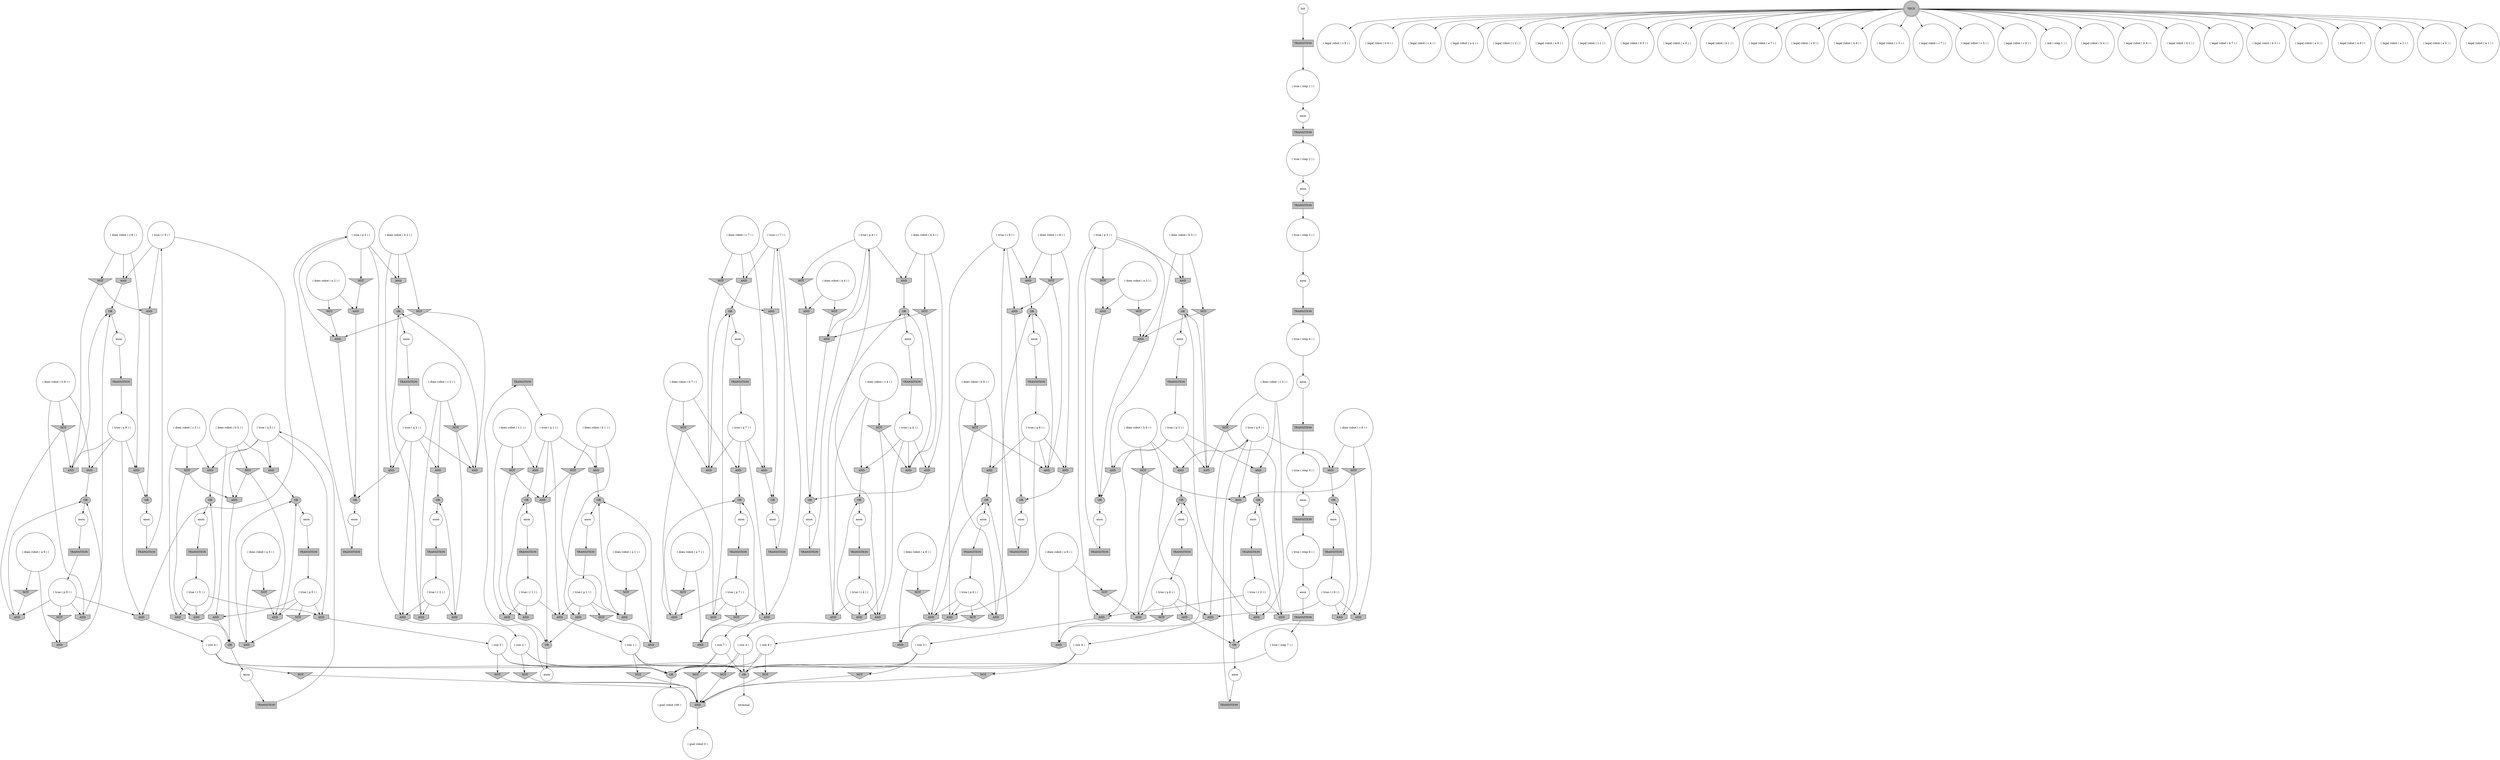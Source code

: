 digraph propNet
{
	"@3d557954"[shape=box, style= filled, fillcolor=grey, label="TRANSITION"]; "@3d557954"->"@544a031a"; 
	"@3a631862"[shape=box, style= filled, fillcolor=grey, label="TRANSITION"]; "@3a631862"->"@1997cefd"; 
	"@1a6b6e69"[shape=box, style= filled, fillcolor=grey, label="TRANSITION"]; "@1a6b6e69"->"@1a793441"; 
	"@76b396f"[shape=circle, style= filled, fillcolor=white, label="( does robot ( b 4 ) )"]; "@76b396f"->"@157308cf"; "@76b396f"->"@1c0272d7"; "@76b396f"->"@51c9790c"; 
	"@4beaf1ee"[shape=invtriangle, style= filled, fillcolor=grey, label="NOT"]; "@4beaf1ee"->"@74d9da55"; 
	"@2a10d816"[shape=invhouse, style= filled, fillcolor=grey, label="AND"]; "@2a10d816"->"@6e505837"; 
	"@5d346132"[shape=invhouse, style= filled, fillcolor=grey, label="AND"]; "@5d346132"->"@1ec0fa94"; 
	"@1d945b93"[shape=circle, style= filled, fillcolor=white, label="anon"]; "@1d945b93"->"@1a6b6e69"; 
	"@341dd216"[shape=circle, style= filled, fillcolor=white, label="anon"]; "@341dd216"->"@5a8904f"; 
	"@1a21462a"[shape=circle, style= filled, fillcolor=white, label="( legal robot ( c 8 ) )"]; 
	"@701e5c12"[shape=box, style= filled, fillcolor=grey, label="TRANSITION"]; "@701e5c12"->"@5c5c2c9c"; 
	"@46982697"[shape=circle, style= filled, fillcolor=white, label="anon"]; "@46982697"->"@43f3301e"; 
	"@519a738a"[shape=circle, style= filled, fillcolor=white, label="( true ( p 4 ) )"]; "@519a738a"->"@157308cf"; "@519a738a"->"@5109b620"; "@519a738a"->"@4b5af4ea"; "@519a738a"->"@6cafe77"; 
	"@3ca810b9"[shape=circle, style= filled, fillcolor=white, label="( legal robot ( b 6 ) )"]; 
	"@6815ae06"[shape=circle, style= filled, fillcolor=white, label="( legal robot ( c 4 ) )"]; 
	"@6564c171"[shape=invhouse, style= filled, fillcolor=grey, label="AND"]; "@6564c171"->"@6e2f534c"; 
	"@16b8b4ae"[shape=circle, style= filled, fillcolor=white, label="( true ( step 6 ) )"]; "@16b8b4ae"->"@2043a198"; 
	"@75aa543"[shape=circle, style= filled, fillcolor=white, label="( legal robot ( a 4 ) )"]; 
	"@6dd379ca"[shape=invhouse, style= filled, fillcolor=grey, label="AND"]; "@6dd379ca"->"@1372ef15"; 
	"@4702c31c"[shape=box, style= filled, fillcolor=grey, label="TRANSITION"]; "@4702c31c"->"@8b3c8ca"; 
	"@199cc182"[shape=invhouse, style= filled, fillcolor=grey, label="AND"]; "@199cc182"->"@66506635"; 
	"@15c505db"[shape=invhouse, style= filled, fillcolor=grey, label="AND"]; "@15c505db"->"@4ebb9d85"; 
	"@5fdaa9fa"[shape=invtriangle, style= filled, fillcolor=grey, label="NOT"]; "@5fdaa9fa"->"@868cc1c"; 
	"@78261804"[shape=invtriangle, style= filled, fillcolor=grey, label="NOT"]; "@78261804"->"@3b71326e"; "@78261804"->"@762e7b23"; 
	"@d077324"[shape=invhouse, style= filled, fillcolor=grey, label="AND"]; "@d077324"->"@1a4455df"; 
	"@5e5b3c6"[shape=invhouse, style= filled, fillcolor=grey, label="AND"]; "@5e5b3c6"->"@47b76e2c"; 
	"@5f8dfdae"[shape=invtriangle, style= filled, fillcolor=grey, label="NOT"]; "@5f8dfdae"->"@868cc1c"; 
	"@3e0cca28"[shape=circle, style= filled, fillcolor=white, label="anon"]; "@3e0cca28"->"@4702c31c"; 
	"@4b85dda1"[shape=circle, style= filled, fillcolor=white, label="( legal robot ( c 2 ) )"]; 
	"@7cf09ad6"[shape=ellipse, style= filled, fillcolor=grey, label="OR"]; "@7cf09ad6"->"@543f033e"; 
	"@4ae980ce"[shape=box, style= filled, fillcolor=grey, label="TRANSITION"]; "@4ae980ce"->"@5fd04479"; 
	"@7fb4359c"[shape=circle, style= filled, fillcolor=white, label="anon"]; "@7fb4359c"->"@7593048c"; 
	"@69bcf195"[shape=ellipse, style= filled, fillcolor=grey, label="OR"]; "@69bcf195"->"@60e38237"; 
	"@346a8040"[shape=invhouse, style= filled, fillcolor=grey, label="AND"]; "@346a8040"->"@57230a61"; 
	"@6d22a30e"[shape=circle, style= filled, fillcolor=white, label="anon"]; "@6d22a30e"->"@3d557954"; 
	"@34b7b67"[shape=circle, style= filled, fillcolor=white, label="anon"]; "@34b7b67"->"@b8ab917"; 
	"@4fd853f5"[shape=invhouse, style= filled, fillcolor=grey, label="AND"]; "@4fd853f5"->"@6a702c2d"; 
	"@4b844baa"[shape=circle, style= filled, fillcolor=white, label="( does robot ( b 2 ) )"]; "@4b844baa"->"@3e9a43fe"; "@4b844baa"->"@78261804"; "@4b844baa"->"@3a87527c"; 
	"@49b20f83"[shape=ellipse, style= filled, fillcolor=grey, label="OR"]; "@49b20f83"->"@67f829be"; 
	"@7cc19cf3"[shape=invhouse, style= filled, fillcolor=grey, label="AND"]; "@7cc19cf3"->"@43bee859"; 
	"@4a199a2b"[shape=circle, style= filled, fillcolor=white, label="( legal robot ( a 8 ) )"]; 
	"@1a793441"[shape=circle, style= filled, fillcolor=white, label="( true ( r 9 ) )"]; "@1a793441"->"@4db9866d"; "@1a793441"->"@74dc99b7"; "@1a793441"->"@2eb57fc6"; 
	"@36acb894"[shape=invhouse, style= filled, fillcolor=grey, label="AND"]; "@36acb894"->"@66506635"; 
	"@52518268"[shape=ellipse, style= filled, fillcolor=grey, label="OR"]; "@52518268"->"@42935eef"; 
	"@41af6795"[shape=invtriangle, style= filled, fillcolor=grey, label="NOT"]; "@41af6795"->"@868cc1c"; 
	"@1475c848"[shape=circle, style= filled, fillcolor=white, label="( legal robot ( c 1 ) )"]; 
	"@316e6b50"[shape=invtriangle, style= filled, fillcolor=grey, label="NOT"]; "@316e6b50"->"@6fe0e86b"; "@316e6b50"->"@6564c171"; 
	"@9d9edf"[shape=box, style= filled, fillcolor=grey, label="TRANSITION"]; "@9d9edf"->"@68dbeb31"; 
	"@6be7cba5"[shape=ellipse, style= filled, fillcolor=grey, label="OR"]; "@6be7cba5"->"@3b813f1b"; 
	"@1b50bf12"[shape=circle, style= filled, fillcolor=white, label="( legal robot ( b 5 ) )"]; 
	"@508680c3"[shape=circle, style= filled, fillcolor=white, label="( true ( r 6 ) )"]; "@508680c3"->"@17d4f05a"; "@508680c3"->"@a1fa649"; "@508680c3"->"@440342fa"; 
	"@67f829be"[shape=circle, style= filled, fillcolor=white, label="anon"]; "@67f829be"->"@6f6ca79f"; 
	"@4eb20cf4"[shape=invhouse, style= filled, fillcolor=grey, label="AND"]; "@4eb20cf4"->"@7cf09ad6"; 
	"@61e323ab"[shape=box, style= filled, fillcolor=grey, label="TRANSITION"]; "@61e323ab"->"@14f4ee7"; 
	"@e104059"[shape=box, style= filled, fillcolor=grey, label="TRANSITION"]; "@e104059"->"@519a738a"; 
	"@3cabb2e0"[shape=circle, style= filled, fillcolor=white, label="anon"]; "@3cabb2e0"->"@66f2529"; 
	"@5bb72bfa"[shape=invtriangle, style= filled, fillcolor=grey, label="NOT"]; "@5bb72bfa"->"@5840effe"; "@5bb72bfa"->"@58096324"; 
	"@7f36dd78"[shape=invtriangle, style= filled, fillcolor=grey, label="NOT"]; "@7f36dd78"->"@465d9136"; "@7f36dd78"->"@3b71326e"; 
	"@1ec0fa94"[shape=ellipse, style= filled, fillcolor=grey, label="OR"]; "@1ec0fa94"->"@3e0cca28"; 
	"@a1fa649"[shape=invhouse, style= filled, fillcolor=grey, label="AND"]; "@a1fa649"->"@6e505837"; 
	"@59365d60"[shape=invtriangle, style= filled, fillcolor=grey, label="NOT"]; "@59365d60"->"@f6a45d"; 
	"@79d34189"[shape=circle, style= filled, fillcolor=white, label="( does robot ( c 3 ) )"]; "@79d34189"->"@346a8040"; "@79d34189"->"@6cd7b95"; "@79d34189"->"@73f3be3c"; 
	"@3ade1285"[shape=circle, style= filled, fillcolor=white, label="( true ( q 5 ) )"]; "@3ade1285"->"@36e57428"; "@3ade1285"->"@7cc19cf3"; "@3ade1285"->"@5867ad97"; "@3ade1285"->"@171c69d2"; 
	"@4b4aa111"[shape=circle, style= filled, fillcolor=white, label="( legal robot ( a 9 ) )"]; 
	"@299fb5c4"[shape=circle, style= filled, fillcolor=white, label="init"]; "@299fb5c4"->"@f153dac"; 
	"@6a702c2d"[shape=ellipse, style= filled, fillcolor=grey, label="OR"]; "@6a702c2d"->"@553bb0ad"; 
	"@606e3c31"[shape=invtriangle, style= filled, fillcolor=grey, label="NOT"]; "@606e3c31"->"@15c505db"; 
	"@78446020"[shape=box, style= filled, fillcolor=grey, label="TRANSITION"]; "@78446020"->"@31c2186"; 
	"@26889ced"[shape=circle, style= filled, fillcolor=white, label="anon"]; "@26889ced"->"@2d7a43a8"; 
	"@66506635"[shape=ellipse, style= filled, fillcolor=grey, label="OR"]; "@66506635"->"@6d22a30e"; 
	"@1372ef15"[shape=ellipse, style= filled, fillcolor=grey, label="OR"]; "@1372ef15"->"@3454e7c1"; 
	"@6e505837"[shape=ellipse, style= filled, fillcolor=grey, label="OR"]; "@6e505837"->"@464f08a6"; 
	"@4764270d"[shape=circle, style= filled, fillcolor=white, label="( does robot ( a 2 ) )"]; "@4764270d"->"@6f269e97"; "@4764270d"->"@45fb7476"; 
	"@139c21ec"[shape=invtriangle, style= filled, fillcolor=grey, label="NOT"]; "@139c21ec"->"@242e8fd2"; "@139c21ec"->"@15c505db"; 
	"@e7c940e"[shape=invhouse, style= filled, fillcolor=grey, label="AND"]; "@e7c940e"->"@18d9df6c"; 
	"@17ccb5be"[shape=invhouse, style= filled, fillcolor=grey, label="AND"]; "@17ccb5be"->"@49b20f83"; 
	"@79abadd8"[shape=invhouse, style= filled, fillcolor=grey, label="AND"]; "@79abadd8"->"@43bee859"; 
	"@7ce32a90"[shape=invtriangle, style= filled, fillcolor=grey, label="NOT"]; "@7ce32a90"->"@17ccb5be"; 
	"@868cc1c"[shape=invhouse, style= filled, fillcolor=grey, label="AND"]; "@868cc1c"->"@3085f759"; 
	"@5ce4069c"[shape=circle, style= filled, fillcolor=white, label="( true ( r 1 ) )"]; "@5ce4069c"->"@4fd853f5"; "@5ce4069c"->"@199cc182"; "@5ce4069c"->"@5e5b3c6"; 
	"@8b3c8ca"[shape=circle, style= filled, fillcolor=white, label="( true ( r 7 ) )"]; "@8b3c8ca"->"@6d520cee"; "@8b3c8ca"->"@4ce58595"; "@8b3c8ca"->"@608bbdf8"; 
	"@6b96a5ef"[shape=invtriangle, style= filled, fillcolor=grey, label="NOT"]; "@6b96a5ef"->"@1758019b"; 
	"@1a46ec3f"[shape=invtriangle, style= filled, fillcolor=grey, label="NOT"]; "@1a46ec3f"->"@1278c8ef"; 
	"@6bff3986"[shape=circle, style= filled, fillcolor=white, label="( legal robot ( b 1 ) )"]; 
	"@42935eef"[shape=circle, style= filled, fillcolor=white, label="anon"]; "@42935eef"->"@47c72d2b"; 
	"@5439f245"[shape=box, style= filled, fillcolor=grey, label="TRANSITION"]; "@5439f245"->"@16b8b4ae"; 
	"@68ee006d"[shape=invhouse, style= filled, fillcolor=grey, label="AND"]; "@68ee006d"->"@1f31b28e"; 
	"@2da11525"[shape=box, style= filled, fillcolor=grey, label="TRANSITION"]; "@2da11525"->"@2a73138f"; 
	"@5b436dc6"[shape=circle, style= filled, fillcolor=white, label="( row 6 )"]; "@5b436dc6"->"@1b868aa1"; "@5b436dc6"->"@41af6795"; "@5b436dc6"->"@bf94aa2"; 
	"@199ac510"[shape=circle, style= filled, fillcolor=white, label="( does robot ( a 5 ) )"]; "@199ac510"->"@74d9da55"; "@199ac510"->"@3fffb4fe"; 
	"@35b6bb3d"[shape=circle, style= filled, fillcolor=white, label="anon"]; "@35b6bb3d"->"@61e323ab"; 
	"@10c93a42"[shape=invtriangle, style= filled, fillcolor=grey, label="NOT"]; "@10c93a42"->"@16a58c1a"; 
	"@74d9da55"[shape=invhouse, style= filled, fillcolor=grey, label="AND"]; "@74d9da55"->"@1a4455df"; 
	"@5b95a704"[shape=circle, style= filled, fillcolor=white, label="( true ( p 7 ) )"]; "@5b95a704"->"@56ad9f1c"; "@5b95a704"->"@608bbdf8"; "@5b95a704"->"@59365d60"; "@5b95a704"->"@15c505db"; 
	"@7d558fc1"[shape=invhouse, style= filled, fillcolor=grey, label="AND"]; "@7d558fc1"->"@639f0d49"; 
	"@1278c8ef"[shape=invhouse, style= filled, fillcolor=grey, label="AND"]; "@1278c8ef"->"@24d82301"; 
	"@583316ab"[shape=circle, style= filled, fillcolor=white, label="( row 5 )"]; "@583316ab"->"@1b868aa1"; "@583316ab"->"@5f8dfdae"; "@583316ab"->"@bf94aa2"; 
	"@31c2186"[shape=circle, style= filled, fillcolor=white, label="( true ( p 1 ) )"]; "@31c2186"->"@36acb894"; "@31c2186"->"@5e5b3c6"; "@31c2186"->"@493d31f"; "@31c2186"->"@58096324"; 
	"@3b813f1b"[shape=circle, style= filled, fillcolor=white, label="anon"]; "@3b813f1b"->"@9d9edf"; 
	"@14366eac"[shape=invtriangle, style= filled, fillcolor=grey, label="NOT"]; "@14366eac"->"@137965b0"; "@14366eac"->"@7d558fc1"; 
	"@10923809"[shape=circle, style= filled, fillcolor=white, label="( legal robot ( a 7 ) )"]; 
	"@6afbf266"[shape=circle, style= filled, fillcolor=white, label="anon"]; "@6afbf266"->"@218f2fa"; 
	"@b8ab917"[shape=box, style= filled, fillcolor=grey, label="TRANSITION"]; "@b8ab917"->"@52f59c00"; 
	"@24f13e6f"[shape=circle, style= filled, fillcolor=white, label="( legal robot ( c 9 ) )"]; 
	"@1da24b02"[shape=box, style= filled, fillcolor=grey, label="TRANSITION"]; "@1da24b02"->"@3463789a"; 
	"@53142bb0"[shape=circle, style= filled, fillcolor=white, label="anon"]; "@53142bb0"->"@1b2c4afc"; 
	"@a2a2e8d"[shape=invtriangle, style= filled, fillcolor=grey, label="NOT"]; "@a2a2e8d"->"@6018ad4a"; "@a2a2e8d"->"@6fe0e86b"; 
	"@4f8d072a"[shape=invhouse, style= filled, fillcolor=grey, label="AND"]; "@4f8d072a"->"@a33dee7"; 
	"@f6a45d"[shape=invhouse, style= filled, fillcolor=grey, label="AND"]; "@f6a45d"->"@4ebb9d85"; 
	"@8092aa4"[shape=circle, style= filled, fillcolor=white, label="( true ( p 6 ) )"]; "@8092aa4"->"@7570f659"; "@8092aa4"->"@440342fa"; "@8092aa4"->"@7ce32a90"; "@8092aa4"->"@1758019b"; 
	"@12a83c19"[shape=box, style= filled, fillcolor=grey, label="TRANSITION"]; "@12a83c19"->"@307dfa"; 
	"@a7120c6"[shape=circle, style= filled, fillcolor=white, label="( does robot ( b 3 ) )"]; "@a7120c6"->"@13da48ff"; "@a7120c6"->"@7f14fee7"; "@a7120c6"->"@173b7bd4"; 
	"@4a997c2e"[shape=box, style= filled, fillcolor=grey, label="TRANSITION"]; "@4a997c2e"->"@550c6469"; 
	"@f153dac"[shape=box, style= filled, fillcolor=grey, label="TRANSITION"]; "@f153dac"->"@4a6a515c"; 
	"@9f89142"[shape=circle, style= filled, fillcolor=white, label="( true ( p 9 ) )"]; "@9f89142"->"@71a2cd47"; "@9f89142"->"@2eb57fc6"; "@9f89142"->"@1a46ec3f"; "@9f89142"->"@66de7f1f"; 
	"@361990a5"[shape=invtriangle, style= filled, fillcolor=grey, label="NOT"]; "@361990a5"->"@868cc1c"; 
	"@1b49dbf4"[shape=circle, style= filled, fillcolor=white, label="( does robot ( a 8 ) )"]; "@1b49dbf4"->"@500555cc"; "@1b49dbf4"->"@1a4b53e8"; 
	"@6cafe77"[shape=invhouse, style= filled, fillcolor=grey, label="AND"]; "@6cafe77"->"@69bcf195"; 
	"@206676d8"[shape=circle, style= filled, fillcolor=white, label="anon"]; "@206676d8"->"@5439f245"; 
	"@16a58c1a"[shape=invhouse, style= filled, fillcolor=grey, label="AND"]; "@16a58c1a"->"@46c7a7ec"; 
	"@5c5c2c9c"[shape=circle, style= filled, fillcolor=white, label="( true ( step 2 ) )"]; "@5c5c2c9c"->"@60b40d69"; 
	"@5a08fac8"[shape=invtriangle, style= filled, fillcolor=grey, label="NOT"]; "@5a08fac8"->"@4db9866d"; "@5a08fac8"->"@50bd2b15"; 
	"@28c46c06"[shape=circle, style= filled, fillcolor=white, label="( does robot ( c 2 ) )"]; "@28c46c06"->"@4f8d072a"; "@28c46c06"->"@7f36dd78"; "@28c46c06"->"@36c96108"; 
	"@1758019b"[shape=invhouse, style= filled, fillcolor=grey, label="AND"]; "@1758019b"->"@49b20f83"; 
	"@4db45b70"[shape=circle, style= filled, fillcolor=white, label="( true ( r 2 ) )"]; "@4db45b70"->"@465d9136"; "@4db45b70"->"@36c96108"; "@4db45b70"->"@4fc02601"; 
	"@51c9790c"[shape=invhouse, style= filled, fillcolor=grey, label="AND"]; "@51c9790c"->"@69bcf195"; 
	"@7dfe2538"[shape=circle, style= filled, fillcolor=white, label="( legal robot ( b 8 ) )"]; 
	"@75a3fb64"[shape=circle, style= filled, fillcolor=white, label="anon"]; "@75a3fb64"->"@4a997c2e"; 
	"@137965b0"[shape=invhouse, style= filled, fillcolor=grey, label="AND"]; "@137965b0"->"@52bcf1b5"; 
	"@4041c08b"[shape=circle, style= filled, fillcolor=white, label="( does robot ( c 9 ) )"]; "@4041c08b"->"@30f1c9e1"; "@4041c08b"->"@5a08fac8"; "@4041c08b"->"@74dc99b7"; 
	"@68ada866"[shape=invhouse, style= filled, fillcolor=grey, label="AND"]; "@68ada866"->"@639f0d49"; 
	"@397793ba"[shape=circle, style= filled, fillcolor=white, label="( does robot ( b 6 ) )"]; "@397793ba"->"@7570f659"; "@397793ba"->"@26185b73"; "@397793ba"->"@4c51fca0"; 
	"@26c1e00c"[shape=circle, style= filled, fillcolor=white, label="( does robot ( a 9 ) )"]; "@26c1e00c"->"@1278c8ef"; "@26c1e00c"->"@7583e35d"; 
	"@3fb57978"[shape=invtriangle, style= filled, fillcolor=grey, label="NOT"]; "@3fb57978"->"@3e5d752a"; 
	"@36e57428"[shape=invhouse, style= filled, fillcolor=grey, label="AND"]; "@36e57428"->"@1f31b28e"; 
	"@171c69d2"[shape=invhouse, style= filled, fillcolor=grey, label="AND"]; "@171c69d2"->"@1a4455df"; 
	"@1787bd56"[shape=circle, style= filled, fillcolor=white, label="( true ( q 7 ) )"]; "@1787bd56"->"@5d346132"; "@1787bd56"->"@242e8fd2"; "@1787bd56"->"@608bbdf8"; "@1787bd56"->"@24d007d7"; 
	"@17565384"[shape=doublecircle, style= filled, fillcolor=grey, label="TRUE"]; "@17565384"->"@1a21462a"; "@17565384"->"@7e0645de"; "@17565384"->"@1475c848"; "@17565384"->"@7815a738"; "@17565384"->"@6815ae06"; "@17565384"->"@24f13e6f"; "@17565384"->"@1e7c9531"; "@17565384"->"@4b85dda1"; "@17565384"->"@e253f49"; "@17565384"->"@230a7aa4"; "@17565384"->"@5925b6e9"; "@17565384"->"@3ca810b9"; "@17565384"->"@1b50bf12"; "@17565384"->"@6bff3986"; "@17565384"->"@1f9958ee"; "@17565384"->"@63c8be7c"; "@17565384"->"@7dfe2538"; "@17565384"->"@6f5f1008"; "@17565384"->"@3a547b25"; "@17565384"->"@1cc9094d"; "@17565384"->"@10923809"; "@17565384"->"@75aa543"; "@17565384"->"@1ece6bde"; "@17565384"->"@4a199a2b"; "@17565384"->"@4b4aa111"; "@17565384"->"@19687586"; "@17565384"->"@74156dee"; "@17565384"->"@72db6985"; 
	"@2d7a43a8"[shape=box, style= filled, fillcolor=grey, label="TRANSITION"]; "@2d7a43a8"->"@1c173efb"; 
	"@60e38237"[shape=circle, style= filled, fillcolor=white, label="anon"]; "@60e38237"->"@e104059"; 
	"@a33dee7"[shape=ellipse, style= filled, fillcolor=grey, label="OR"]; "@a33dee7"->"@341dd216"; 
	"@1c0272d7"[shape=invtriangle, style= filled, fillcolor=grey, label="NOT"]; "@1c0272d7"->"@7d558fc1"; "@1c0272d7"->"@6cafe77"; 
	"@160a20df"[shape=invtriangle, style= filled, fillcolor=grey, label="NOT"]; "@160a20df"->"@58096324"; 
	"@6baf0f79"[shape=box, style= filled, fillcolor=grey, label="TRANSITION"]; "@6baf0f79"->"@508680c3"; 
	"@639f0d49"[shape=ellipse, style= filled, fillcolor=grey, label="OR"]; "@639f0d49"->"@35b6bb3d"; 
	"@7583e35d"[shape=invtriangle, style= filled, fillcolor=grey, label="NOT"]; "@7583e35d"->"@66de7f1f"; 
	"@6c070ce6"[shape=ellipse, style= filled, fillcolor=grey, label="OR"]; "@6c070ce6"->"@727303a1"; 
	"@218f2fa"[shape=box, style= filled, fillcolor=grey, label="TRANSITION"]; "@218f2fa"->"@3b1e0c13"; 
	"@40823a66"[shape=ellipse, style= filled, fillcolor=grey, label="OR"]; "@40823a66"->"@51b04850"; 
	"@71a2cd47"[shape=invhouse, style= filled, fillcolor=grey, label="AND"]; "@71a2cd47"->"@40823a66"; 
	"@464f08a6"[shape=circle, style= filled, fillcolor=white, label="anon"]; "@464f08a6"->"@3a631862"; 
	"@17293bc3"[shape=circle, style= filled, fillcolor=white, label="( does robot ( a 7 ) )"]; "@17293bc3"->"@f6a45d"; "@17293bc3"->"@606e3c31"; 
	"@6be97702"[shape=invtriangle, style= filled, fillcolor=grey, label="NOT"]; "@6be97702"->"@6f269e97"; 
	"@1c173efb"[shape=circle, style= filled, fillcolor=white, label="( true ( q 2 ) )"]; "@1c173efb"->"@4f8d072a"; "@1c173efb"->"@3b71326e"; "@1c173efb"->"@4fc02601"; "@1c173efb"->"@3a87527c"; 
	"@47c72d2b"[shape=box, style= filled, fillcolor=grey, label="TRANSITION"]; "@47c72d2b"->"@1787bd56"; 
	"@6bfa4714"[shape=circle, style= filled, fillcolor=white, label="( does robot ( b 8 ) )"]; "@6bfa4714"->"@12dc05be"; "@6bfa4714"->"@316e6b50"; "@6bfa4714"->"@412e883c"; 
	"@19687586"[shape=circle, style= filled, fillcolor=white, label="( legal robot ( a 2 ) )"]; 
	"@6cd0b23f"[shape=invhouse, style= filled, fillcolor=grey, label="AND"]; "@6cd0b23f"->"@1b85be4b"; 
	"@173b7bd4"[shape=invhouse, style= filled, fillcolor=grey, label="AND"]; "@173b7bd4"->"@46c7a7ec"; 
	"@4c51fca0"[shape=invhouse, style= filled, fillcolor=grey, label="AND"]; "@4c51fca0"->"@49b20f83"; 
	"@6f6ca79f"[shape=box, style= filled, fillcolor=grey, label="TRANSITION"]; "@6f6ca79f"->"@8092aa4"; 
	"@78c66232"[shape=circle, style= filled, fillcolor=white, label="( does robot ( a 1 ) )"]; "@78c66232"->"@6dd379ca"; "@78c66232"->"@160a20df"; 
	"@52f59c00"[shape=circle, style= filled, fillcolor=white, label="( true ( p 8 ) )"]; "@52f59c00"->"@12dc05be"; "@52f59c00"->"@6cd0b23f"; "@52f59c00"->"@7a7753c9"; "@52f59c00"->"@6564c171"; 
	"@2a63ee94"[shape=circle, style= filled, fillcolor=white, label="( goal robot 100 )"]; 
	"@411e37e9"[shape=circle, style= filled, fillcolor=white, label="terminal"]; 
	"@30d8b420"[shape=invtriangle, style= filled, fillcolor=grey, label="NOT"]; "@30d8b420"->"@68ee006d"; "@30d8b420"->"@7cc19cf3"; 
	"@3463789a"[shape=circle, style= filled, fillcolor=white, label="( true ( step 5 ) )"]; "@3463789a"->"@206676d8"; 
	"@440342fa"[shape=invhouse, style= filled, fillcolor=grey, label="AND"]; "@440342fa"->"@5b436dc6"; 
	"@3a87527c"[shape=invhouse, style= filled, fillcolor=grey, label="AND"]; "@3a87527c"->"@784e49d7"; 
	"@de5e119"[shape=invtriangle, style= filled, fillcolor=grey, label="NOT"]; "@de5e119"->"@868cc1c"; 
	"@2373ff8f"[shape=invhouse, style= filled, fillcolor=grey, label="AND"]; "@2373ff8f"->"@2394fa61"; 
	"@543f033e"[shape=circle, style= filled, fillcolor=white, label="anon"]; "@543f033e"->"@4ae980ce"; 
	"@3fffb4fe"[shape=invtriangle, style= filled, fillcolor=grey, label="NOT"]; "@3fffb4fe"->"@d077324"; 
	"@39757a71"[shape=circle, style= filled, fillcolor=white, label="anon"]; "@39757a71"->"@4244b7d6"; 
	"@24d007d7"[shape=invhouse, style= filled, fillcolor=grey, label="AND"]; "@24d007d7"->"@4ebb9d85"; 
	"@52bcf1b5"[shape=ellipse, style= filled, fillcolor=grey, label="OR"]; "@52bcf1b5"->"@75a3fb64"; 
	"@5580ac8a"[shape=box, style= filled, fillcolor=grey, label="TRANSITION"]; "@5580ac8a"->"@b3c1a68"; 
	"@3b1e0c13"[shape=circle, style= filled, fillcolor=white, label="( true ( p 5 ) )"]; "@3b1e0c13"->"@ef1714a"; "@3b1e0c13"->"@5867ad97"; "@3b1e0c13"->"@4beaf1ee"; "@3b1e0c13"->"@d077324"; 
	"@762e7b23"[shape=invhouse, style= filled, fillcolor=grey, label="AND"]; "@762e7b23"->"@784e49d7"; 
	"@30f1c9e1"[shape=invhouse, style= filled, fillcolor=grey, label="AND"]; "@30f1c9e1"->"@623571d8"; 
	"@1ece6bde"[shape=circle, style= filled, fillcolor=white, label="( legal robot ( a 6 ) )"]; 
	"@412e883c"[shape=invhouse, style= filled, fillcolor=grey, label="AND"]; "@412e883c"->"@6e2f534c"; 
	"@1e272930"[shape=circle, style= filled, fillcolor=white, label="( row 4 )"]; "@1e272930"->"@1b868aa1"; "@1e272930"->"@767c09f"; "@1e272930"->"@bf94aa2"; 
	"@6517948"[shape=circle, style= filled, fillcolor=white, label="( does robot ( a 3 ) )"]; "@6517948"->"@3e5d752a"; "@6517948"->"@10c93a42"; 
	"@78e83bf1"[shape=circle, style= filled, fillcolor=white, label="( true ( p 3 ) )"]; "@78e83bf1"->"@13da48ff"; "@78e83bf1"->"@e7c940e"; "@78e83bf1"->"@3fb57978"; "@78e83bf1"->"@16a58c1a"; 
	"@7593048c"[shape=box, style= filled, fillcolor=grey, label="TRANSITION"]; "@7593048c"->"@9f89142"; 
	"@3041b75e"[shape=invtriangle, style= filled, fillcolor=grey, label="NOT"]; "@3041b75e"->"@868cc1c"; 
	"@3b71326e"[shape=invhouse, style= filled, fillcolor=grey, label="AND"]; "@3b71326e"->"@2765aa84"; 
	"@1975ea50"[shape=circle, style= filled, fillcolor=white, label="( does robot ( c 8 ) )"]; "@1975ea50"->"@4eb20cf4"; "@1975ea50"->"@a2a2e8d"; "@1975ea50"->"@208cb7c9"; 
	"@13da48ff"[shape=invhouse, style= filled, fillcolor=grey, label="AND"]; "@13da48ff"->"@2394fa61"; 
	"@1b868aa1"[shape=ellipse, style= filled, fillcolor=grey, label="OR"]; "@1b868aa1"->"@411e37e9"; 
	"@5109b620"[shape=invhouse, style= filled, fillcolor=grey, label="AND"]; "@5109b620"->"@1e272930"; 
	"@7570f659"[shape=invhouse, style= filled, fillcolor=grey, label="AND"]; "@7570f659"->"@6e505837"; 
	"@46c7a7ec"[shape=ellipse, style= filled, fillcolor=grey, label="OR"]; "@46c7a7ec"->"@3cabb2e0"; 
	"@58096324"[shape=invhouse, style= filled, fillcolor=grey, label="AND"]; "@58096324"->"@1372ef15"; 
	"@7815a738"[shape=circle, style= filled, fillcolor=white, label="( legal robot ( c 7 ) )"]; 
	"@65e242d2"[shape=circle, style= filled, fillcolor=white, label="( true ( step 4 ) )"]; "@65e242d2"->"@69833ec7"; 
	"@628cc9be"[shape=circle, style= filled, fillcolor=white, label="anon"]; "@628cc9be"->"@1da2a8fb"; 
	"@29356207"[shape=circle, style= filled, fillcolor=white, label="anon"]; "@29356207"->"@571f6651"; 
	"@c989bae"[shape=circle, style= filled, fillcolor=white, label="anon"]; "@c989bae"->"@17dc34e3"; 
	"@4a6a515c"[shape=circle, style= filled, fillcolor=white, label="( true ( step 1 ) )"]; "@4a6a515c"->"@3f063e78"; 
	"@1b254e1d"[shape=invhouse, style= filled, fillcolor=grey, label="AND"]; "@1b254e1d"->"@1372ef15"; 
	"@3121c619"[shape=box, style= filled, fillcolor=grey, label="TRANSITION"]; "@3121c619"->"@2bd25aa7"; 
	"@4ebb9d85"[shape=ellipse, style= filled, fillcolor=grey, label="OR"]; "@4ebb9d85"->"@53142bb0"; 
	"@17dc34e3"[shape=box, style= filled, fillcolor=grey, label="TRANSITION"]; "@17dc34e3"->"@57b63a0d"; 
	"@57230a61"[shape=ellipse, style= filled, fillcolor=grey, label="OR"]; "@57230a61"->"@46982697"; 
	"@69833ec7"[shape=circle, style= filled, fillcolor=white, label="anon"]; "@69833ec7"->"@1da24b02"; 
	"@208cb7c9"[shape=invhouse, style= filled, fillcolor=grey, label="AND"]; "@208cb7c9"->"@6be7cba5"; 
	"@66f2529"[shape=box, style= filled, fillcolor=grey, label="TRANSITION"]; "@66f2529"->"@78e83bf1"; 
	"@1e7c9531"[shape=circle, style= filled, fillcolor=white, label="( legal robot ( c 5 ) )"]; 
	"@571f6651"[shape=box, style= filled, fillcolor=grey, label="TRANSITION"]; "@571f6651"->"@7f605ea5"; 
	"@544a031a"[shape=circle, style= filled, fillcolor=white, label="( true ( q 1 ) )"]; "@544a031a"->"@4acc9904"; "@544a031a"->"@5840effe"; "@544a031a"->"@5e5b3c6"; "@544a031a"->"@1b254e1d"; 
	"@6018ad4a"[shape=invhouse, style= filled, fillcolor=grey, label="AND"]; "@6018ad4a"->"@7cf09ad6"; 
	"@b3c1a68"[shape=circle, style= filled, fillcolor=white, label="( true ( q 9 ) )"]; "@b3c1a68"->"@30f1c9e1"; "@b3c1a68"->"@50bd2b15"; "@b3c1a68"->"@2eb57fc6"; "@b3c1a68"->"@5c6f0db5"; 
	"@7de766b1"[shape=circle, style= filled, fillcolor=white, label="( row 9 )"]; "@7de766b1"->"@1b868aa1"; "@7de766b1"->"@5fdaa9fa"; "@7de766b1"->"@bf94aa2"; 
	"@6f5f1008"[shape=circle, style= filled, fillcolor=white, label="( legal robot ( b 7 ) )"]; 
	"@6cd7b95"[shape=invtriangle, style= filled, fillcolor=grey, label="NOT"]; "@6cd7b95"->"@65656e1f"; "@6cd7b95"->"@2373ff8f"; 
	"@78693d31"[shape=box, style= filled, fillcolor=grey, label="TRANSITION"]; "@78693d31"->"@5ce4069c"; 
	"@1da2a8fb"[shape=box, style= filled, fillcolor=grey, label="TRANSITION"]; "@1da2a8fb"->"@3ade1285"; 
	"@bf94aa2"[shape=ellipse, style= filled, fillcolor=grey, label="OR"]; "@bf94aa2"->"@2a63ee94"; 
	"@72db6985"[shape=circle, style= filled, fillcolor=white, label="( legal robot ( a 1 ) )"]; 
	"@68c0999f"[shape=invtriangle, style= filled, fillcolor=grey, label="NOT"]; "@68c0999f"->"@868cc1c"; 
	"@12dc05be"[shape=invhouse, style= filled, fillcolor=grey, label="AND"]; "@12dc05be"->"@6be7cba5"; 
	"@6e2f534c"[shape=ellipse, style= filled, fillcolor=grey, label="OR"]; "@6e2f534c"->"@34b7b67"; 
	"@632acc49"[shape=invtriangle, style= filled, fillcolor=grey, label="NOT"]; "@632acc49"->"@6cafe77"; 
	"@3e9a43fe"[shape=invhouse, style= filled, fillcolor=grey, label="AND"]; "@3e9a43fe"->"@2765aa84"; 
	"@366ca109"[shape=circle, style= filled, fillcolor=white, label="( does robot ( c 1 ) )"]; "@366ca109"->"@4acc9904"; "@366ca109"->"@7dce5467"; "@366ca109"->"@199cc182"; 
	"@550c6469"[shape=circle, style= filled, fillcolor=white, label="( true ( r 4 ) )"]; "@550c6469"->"@137965b0"; "@550c6469"->"@68ada866"; "@550c6469"->"@5109b620"; 
	"@2fe74c8f"[shape=invtriangle, style= filled, fillcolor=grey, label="NOT"]; "@2fe74c8f"->"@50bd2b15"; "@2fe74c8f"->"@66de7f1f"; 
	"@1997cefd"[shape=circle, style= filled, fillcolor=white, label="( true ( q 6 ) )"]; "@1997cefd"->"@77dc0661"; "@1997cefd"->"@2a10d816"; "@1997cefd"->"@440342fa"; "@1997cefd"->"@4c51fca0"; 
	"@74dc99b7"[shape=invhouse, style= filled, fillcolor=grey, label="AND"]; "@74dc99b7"->"@40823a66"; 
	"@465d9136"[shape=invhouse, style= filled, fillcolor=grey, label="AND"]; "@465d9136"->"@a33dee7"; 
	"@26185b73"[shape=invtriangle, style= filled, fillcolor=grey, label="NOT"]; "@26185b73"->"@2a10d816"; "@26185b73"->"@1758019b"; 
	"@e253f49"[shape=circle, style= filled, fillcolor=white, label="( legal robot ( c 6 ) )"]; 
	"@56cfdda2"[shape=circle, style= filled, fillcolor=white, label="( true ( r 3 ) )"]; "@56cfdda2"->"@65656e1f"; "@56cfdda2"->"@73f3be3c"; "@56cfdda2"->"@e7c940e"; 
	"@4ce58595"[shape=invhouse, style= filled, fillcolor=grey, label="AND"]; "@4ce58595"->"@52518268"; 
	"@3a547b25"[shape=circle, style= filled, fillcolor=white, label="( legal robot ( b 3 ) )"]; 
	"@74ea8b99"[shape=circle, style= filled, fillcolor=white, label="( does robot ( c 5 ) )"]; "@74ea8b99"->"@36e57428"; "@74ea8b99"->"@30d8b420"; "@74ea8b99"->"@79abadd8"; 
	"@2eb57fc6"[shape=invhouse, style= filled, fillcolor=grey, label="AND"]; "@2eb57fc6"->"@7de766b1"; 
	"@608bbdf8"[shape=invhouse, style= filled, fillcolor=grey, label="AND"]; "@608bbdf8"->"@7a844bfc"; 
	"@2bd25aa7"[shape=circle, style= filled, fillcolor=white, label="( true ( step 3 ) )"]; "@2bd25aa7"->"@39757a71"; 
	"@48fe8189"[shape=circle, style= filled, fillcolor=white, label="( does robot ( b 9 ) )"]; "@48fe8189"->"@71a2cd47"; "@48fe8189"->"@2fe74c8f"; "@48fe8189"->"@5c6f0db5"; 
	"@3e5d752a"[shape=invhouse, style= filled, fillcolor=grey, label="AND"]; "@3e5d752a"->"@46c7a7ec"; 
	"@1f9958ee"[shape=circle, style= filled, fillcolor=white, label="( legal robot ( b 9 ) )"]; 
	"@7a844bfc"[shape=circle, style= filled, fillcolor=white, label="( row 7 )"]; "@7a844bfc"->"@1b868aa1"; "@7a844bfc"->"@de5e119"; "@7a844bfc"->"@bf94aa2"; 
	"@65656e1f"[shape=invhouse, style= filled, fillcolor=grey, label="AND"]; "@65656e1f"->"@57230a61"; 
	"@3f063e78"[shape=circle, style= filled, fillcolor=white, label="anon"]; "@3f063e78"->"@701e5c12"; 
	"@1cc9094d"[shape=circle, style= filled, fillcolor=white, label="( legal robot ( a 3 ) )"]; 
	"@6fe0e86b"[shape=invhouse, style= filled, fillcolor=grey, label="AND"]; "@6fe0e86b"->"@6be7cba5"; 
	"@493d31f"[shape=invtriangle, style= filled, fillcolor=grey, label="NOT"]; "@493d31f"->"@6dd379ca"; 
	"@45fb7476"[shape=invtriangle, style= filled, fillcolor=grey, label="NOT"]; "@45fb7476"->"@762e7b23"; 
	"@17d4f05a"[shape=invhouse, style= filled, fillcolor=grey, label="AND"]; "@17d4f05a"->"@6c070ce6"; 
	"@4244b7d6"[shape=box, style= filled, fillcolor=grey, label="TRANSITION"]; "@4244b7d6"->"@65e242d2"; 
	"@2a5bb9ce"[shape=circle, style= filled, fillcolor=white, label="( does robot ( a 4 ) )"]; "@2a5bb9ce"->"@12be2307"; "@2a5bb9ce"->"@632acc49"; 
	"@3454e7c1"[shape=circle, style= filled, fillcolor=white, label="anon"]; "@3454e7c1"->"@78446020"; 
	"@553bb0ad"[shape=circle, style= filled, fillcolor=white, label="anon"]; "@553bb0ad"->"@78693d31"; 
	"@784e49d7"[shape=ellipse, style= filled, fillcolor=grey, label="OR"]; "@784e49d7"->"@23fc7467"; 
	"@43b2ae28"[shape=circle, style= filled, fillcolor=white, label="( does robot ( b 1 ) )"]; "@43b2ae28"->"@36acb894"; "@43b2ae28"->"@5bb72bfa"; "@43b2ae28"->"@1b254e1d"; 
	"@47b76e2c"[shape=circle, style= filled, fillcolor=white, label="( row 1 )"]; "@47b76e2c"->"@1b868aa1"; "@47b76e2c"->"@412600b8"; "@47b76e2c"->"@bf94aa2"; 
	"@23fc7467"[shape=circle, style= filled, fillcolor=white, label="anon"]; "@23fc7467"->"@2da11525"; 
	"@1a4455df"[shape=ellipse, style= filled, fillcolor=grey, label="OR"]; "@1a4455df"->"@6afbf266"; 
	"@412600b8"[shape=invtriangle, style= filled, fillcolor=grey, label="NOT"]; "@412600b8"->"@868cc1c"; 
	"@2d0580a5"[shape=circle, style= filled, fillcolor=white, label="( does robot ( a 6 ) )"]; "@2d0580a5"->"@17ccb5be"; "@2d0580a5"->"@6b96a5ef"; 
	"@1a4b53e8"[shape=invtriangle, style= filled, fillcolor=grey, label="NOT"]; "@1a4b53e8"->"@6564c171"; 
	"@14f4ee7"[shape=circle, style= filled, fillcolor=white, label="( true ( q 4 ) )"]; "@14f4ee7"->"@390782c8"; "@14f4ee7"->"@7d558fc1"; "@14f4ee7"->"@5109b620"; "@14f4ee7"->"@51c9790c"; 
	"@50bd2b15"[shape=invhouse, style= filled, fillcolor=grey, label="AND"]; "@50bd2b15"->"@40823a66"; 
	"@5fd04479"[shape=circle, style= filled, fillcolor=white, label="( true ( r 8 ) )"]; "@5fd04479"->"@6018ad4a"; "@5fd04479"->"@208cb7c9"; "@5fd04479"->"@6cd0b23f"; 
	"@7dce5467"[shape=invtriangle, style= filled, fillcolor=grey, label="NOT"]; "@7dce5467"->"@4fd853f5"; "@7dce5467"->"@5840effe"; 
	"@41ab9401"[shape=circle, style= filled, fillcolor=white, label="( does robot ( c 7 ) )"]; "@41ab9401"->"@5d346132"; "@41ab9401"->"@44b16574"; "@41ab9401"->"@4ce58595"; 
	"@230a7aa4"[shape=circle, style= filled, fillcolor=white, label="( init ( step 1 ) )"]; 
	"@4b5af4ea"[shape=invtriangle, style= filled, fillcolor=grey, label="NOT"]; "@4b5af4ea"->"@12be2307"; 
	"@6f269e97"[shape=invhouse, style= filled, fillcolor=grey, label="AND"]; "@6f269e97"->"@784e49d7"; 
	"@56ad9f1c"[shape=invhouse, style= filled, fillcolor=grey, label="AND"]; "@56ad9f1c"->"@52518268"; 
	"@31bb580f"[shape=circle, style= filled, fillcolor=white, label="( does robot ( b 5 ) )"]; "@31bb580f"->"@ef1714a"; "@31bb580f"->"@2284513e"; "@31bb580f"->"@171c69d2"; 
	"@63c8be7c"[shape=circle, style= filled, fillcolor=white, label="( legal robot ( b 2 ) )"]; 
	"@18d9df6c"[shape=circle, style= filled, fillcolor=white, label="( row 3 )"]; "@18d9df6c"->"@1b868aa1"; "@18d9df6c"->"@3041b75e"; "@18d9df6c"->"@bf94aa2"; 
	"@270dfcb8"[shape=invtriangle, style= filled, fillcolor=grey, label="NOT"]; "@270dfcb8"->"@17d4f05a"; "@270dfcb8"->"@2a10d816"; 
	"@12be2307"[shape=invhouse, style= filled, fillcolor=grey, label="AND"]; "@12be2307"->"@69bcf195"; 
	"@2284513e"[shape=invtriangle, style= filled, fillcolor=grey, label="NOT"]; "@2284513e"->"@7cc19cf3"; "@2284513e"->"@d077324"; 
	"@57b63a0d"[shape=circle, style= filled, fillcolor=white, label="( true ( q 3 ) )"]; "@57b63a0d"->"@346a8040"; "@57b63a0d"->"@2373ff8f"; "@57b63a0d"->"@e7c940e"; "@57b63a0d"->"@173b7bd4"; 
	"@ef1714a"[shape=invhouse, style= filled, fillcolor=grey, label="AND"]; "@ef1714a"->"@43bee859"; 
	"@157308cf"[shape=invhouse, style= filled, fillcolor=grey, label="AND"]; "@157308cf"->"@639f0d49"; 
	"@6d520cee"[shape=invhouse, style= filled, fillcolor=grey, label="AND"]; "@6d520cee"->"@1ec0fa94"; 
	"@77dc0661"[shape=invhouse, style= filled, fillcolor=grey, label="AND"]; "@77dc0661"->"@6c070ce6"; 
	"@5840effe"[shape=invhouse, style= filled, fillcolor=grey, label="AND"]; "@5840effe"->"@66506635"; 
	"@7a7753c9"[shape=invtriangle, style= filled, fillcolor=grey, label="NOT"]; "@7a7753c9"->"@500555cc"; 
	"@7e520fed"[shape=circle, style= filled, fillcolor=white, label="( does robot ( c 6 ) )"]; "@7e520fed"->"@77dc0661"; "@7e520fed"->"@270dfcb8"; "@7e520fed"->"@a1fa649"; 
	"@1f31b28e"[shape=ellipse, style= filled, fillcolor=grey, label="OR"]; "@1f31b28e"->"@29356207"; 
	"@66de7f1f"[shape=invhouse, style= filled, fillcolor=grey, label="AND"]; "@66de7f1f"->"@24d82301"; 
	"@36c96108"[shape=invhouse, style= filled, fillcolor=grey, label="AND"]; "@36c96108"->"@2765aa84"; 
	"@4fc02601"[shape=invhouse, style= filled, fillcolor=grey, label="AND"]; "@4fc02601"->"@7c0ab5de"; 
	"@7f605ea5"[shape=circle, style= filled, fillcolor=white, label="( true ( r 5 ) )"]; "@7f605ea5"->"@68ee006d"; "@7f605ea5"->"@79abadd8"; "@7f605ea5"->"@5867ad97"; 
	"@44b16574"[shape=invtriangle, style= filled, fillcolor=grey, label="NOT"]; "@44b16574"->"@6d520cee"; "@44b16574"->"@242e8fd2"; 
	"@4acc9904"[shape=invhouse, style= filled, fillcolor=grey, label="AND"]; "@4acc9904"->"@6a702c2d"; 
	"@500555cc"[shape=invhouse, style= filled, fillcolor=grey, label="AND"]; "@500555cc"->"@6e2f534c"; 
	"@307dfa"[shape=circle, style= filled, fillcolor=white, label="( true ( step 7 ) )"]; "@307dfa"->"@1b868aa1"; 
	"@1d1250de"[shape=circle, style= filled, fillcolor=white, label="( does robot ( b 7 ) )"]; "@1d1250de"->"@56ad9f1c"; "@1d1250de"->"@139c21ec"; "@1d1250de"->"@24d007d7"; 
	"@5925b6e9"[shape=circle, style= filled, fillcolor=white, label="( legal robot ( b 4 ) )"]; 
	"@1b85be4b"[shape=circle, style= filled, fillcolor=white, label="( row 8 )"]; "@1b85be4b"->"@1b868aa1"; "@1b85be4b"->"@68c0999f"; "@1b85be4b"->"@bf94aa2"; 
	"@73f3be3c"[shape=invhouse, style= filled, fillcolor=grey, label="AND"]; "@73f3be3c"->"@2394fa61"; 
	"@390782c8"[shape=invhouse, style= filled, fillcolor=grey, label="AND"]; "@390782c8"->"@52bcf1b5"; 
	"@1b2c4afc"[shape=box, style= filled, fillcolor=grey, label="TRANSITION"]; "@1b2c4afc"->"@5b95a704"; 
	"@727303a1"[shape=circle, style= filled, fillcolor=white, label="anon"]; "@727303a1"->"@6baf0f79"; 
	"@7c0ab5de"[shape=circle, style= filled, fillcolor=white, label="( row 2 )"]; "@7c0ab5de"->"@1b868aa1"; "@7c0ab5de"->"@361990a5"; "@7c0ab5de"->"@bf94aa2"; 
	"@4db9866d"[shape=invhouse, style= filled, fillcolor=grey, label="AND"]; "@4db9866d"->"@623571d8"; 
	"@7e0645de"[shape=circle, style= filled, fillcolor=white, label="( legal robot ( c 3 ) )"]; 
	"@24d82301"[shape=ellipse, style= filled, fillcolor=grey, label="OR"]; "@24d82301"->"@7fb4359c"; 
	"@5c6f0db5"[shape=invhouse, style= filled, fillcolor=grey, label="AND"]; "@5c6f0db5"->"@24d82301"; 
	"@2043a198"[shape=circle, style= filled, fillcolor=white, label="anon"]; "@2043a198"->"@12a83c19"; 
	"@3085f759"[shape=circle, style= filled, fillcolor=white, label="( goal robot 0 )"]; 
	"@60b40d69"[shape=circle, style= filled, fillcolor=white, label="anon"]; "@60b40d69"->"@3121c619"; 
	"@51b04850"[shape=circle, style= filled, fillcolor=white, label="anon"]; "@51b04850"->"@5580ac8a"; 
	"@2765aa84"[shape=ellipse, style= filled, fillcolor=grey, label="OR"]; "@2765aa84"->"@26889ced"; 
	"@6bfb121c"[shape=circle, style= filled, fillcolor=white, label="( does robot ( c 4 ) )"]; "@6bfb121c"->"@390782c8"; "@6bfb121c"->"@14366eac"; "@6bfb121c"->"@68ada866"; 
	"@5a8904f"[shape=box, style= filled, fillcolor=grey, label="TRANSITION"]; "@5a8904f"->"@4db45b70"; 
	"@43bee859"[shape=ellipse, style= filled, fillcolor=grey, label="OR"]; "@43bee859"->"@628cc9be"; 
	"@68dbeb31"[shape=circle, style= filled, fillcolor=white, label="( true ( q 8 ) )"]; "@68dbeb31"->"@4eb20cf4"; "@68dbeb31"->"@6fe0e86b"; "@68dbeb31"->"@6cd0b23f"; "@68dbeb31"->"@412e883c"; 
	"@623571d8"[shape=ellipse, style= filled, fillcolor=grey, label="OR"]; "@623571d8"->"@1d945b93"; 
	"@43f3301e"[shape=box, style= filled, fillcolor=grey, label="TRANSITION"]; "@43f3301e"->"@56cfdda2"; 
	"@5867ad97"[shape=invhouse, style= filled, fillcolor=grey, label="AND"]; "@5867ad97"->"@583316ab"; 
	"@7f14fee7"[shape=invtriangle, style= filled, fillcolor=grey, label="NOT"]; "@7f14fee7"->"@2373ff8f"; "@7f14fee7"->"@16a58c1a"; 
	"@2394fa61"[shape=ellipse, style= filled, fillcolor=grey, label="OR"]; "@2394fa61"->"@c989bae"; 
	"@767c09f"[shape=invtriangle, style= filled, fillcolor=grey, label="NOT"]; "@767c09f"->"@868cc1c"; 
	"@74156dee"[shape=circle, style= filled, fillcolor=white, label="( legal robot ( a 5 ) )"]; 
	"@2a73138f"[shape=circle, style= filled, fillcolor=white, label="( true ( p 2 ) )"]; "@2a73138f"->"@3e9a43fe"; "@2a73138f"->"@4fc02601"; "@2a73138f"->"@6be97702"; "@2a73138f"->"@762e7b23"; 
	"@242e8fd2"[shape=invhouse, style= filled, fillcolor=grey, label="AND"]; "@242e8fd2"->"@52518268"; 
}
